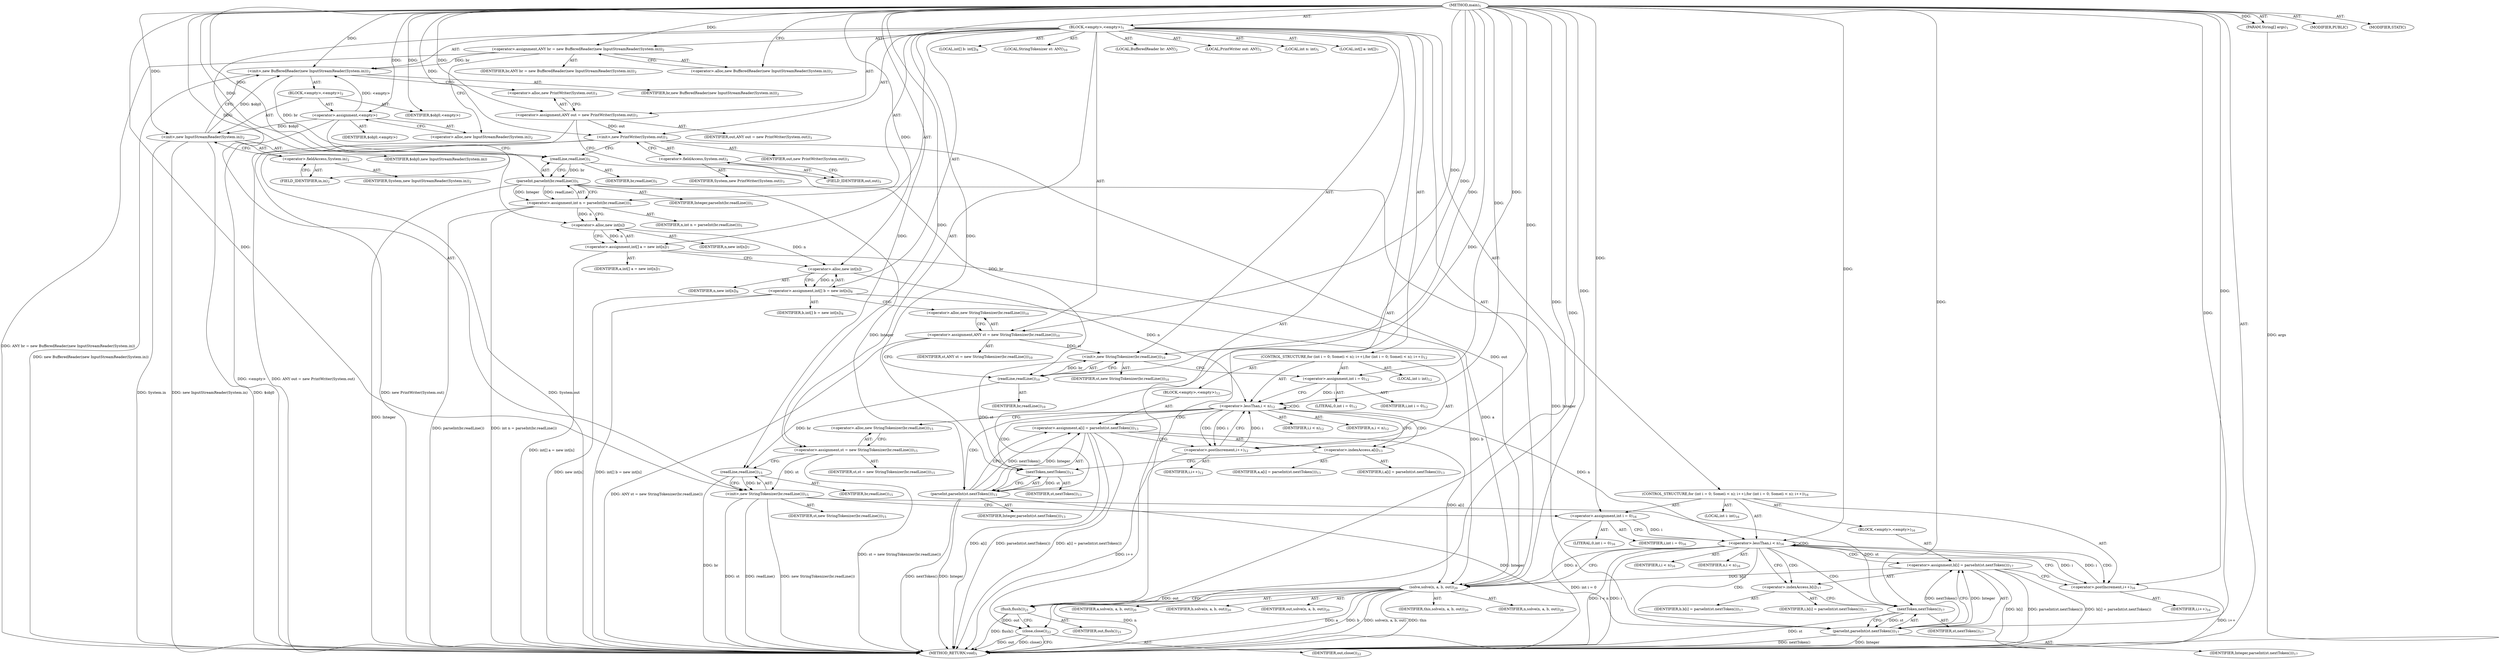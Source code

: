 digraph "main" {  
"24" [label = <(METHOD,main)<SUB>1</SUB>> ]
"25" [label = <(PARAM,String[] args)<SUB>1</SUB>> ]
"26" [label = <(BLOCK,&lt;empty&gt;,&lt;empty&gt;)<SUB>1</SUB>> ]
"4" [label = <(LOCAL,BufferedReader br: ANY)<SUB>2</SUB>> ]
"27" [label = <(&lt;operator&gt;.assignment,ANY br = new BufferedReader(new InputStreamReader(System.in)))<SUB>2</SUB>> ]
"28" [label = <(IDENTIFIER,br,ANY br = new BufferedReader(new InputStreamReader(System.in)))<SUB>2</SUB>> ]
"29" [label = <(&lt;operator&gt;.alloc,new BufferedReader(new InputStreamReader(System.in)))<SUB>2</SUB>> ]
"30" [label = <(&lt;init&gt;,new BufferedReader(new InputStreamReader(System.in)))<SUB>2</SUB>> ]
"3" [label = <(IDENTIFIER,br,new BufferedReader(new InputStreamReader(System.in)))<SUB>2</SUB>> ]
"31" [label = <(BLOCK,&lt;empty&gt;,&lt;empty&gt;)<SUB>2</SUB>> ]
"32" [label = <(&lt;operator&gt;.assignment,&lt;empty&gt;)> ]
"33" [label = <(IDENTIFIER,$obj0,&lt;empty&gt;)> ]
"34" [label = <(&lt;operator&gt;.alloc,new InputStreamReader(System.in))<SUB>2</SUB>> ]
"35" [label = <(&lt;init&gt;,new InputStreamReader(System.in))<SUB>2</SUB>> ]
"36" [label = <(IDENTIFIER,$obj0,new InputStreamReader(System.in))> ]
"37" [label = <(&lt;operator&gt;.fieldAccess,System.in)<SUB>2</SUB>> ]
"38" [label = <(IDENTIFIER,System,new InputStreamReader(System.in))<SUB>2</SUB>> ]
"39" [label = <(FIELD_IDENTIFIER,in,in)<SUB>2</SUB>> ]
"40" [label = <(IDENTIFIER,$obj0,&lt;empty&gt;)> ]
"6" [label = <(LOCAL,PrintWriter out: ANY)<SUB>3</SUB>> ]
"41" [label = <(&lt;operator&gt;.assignment,ANY out = new PrintWriter(System.out))<SUB>3</SUB>> ]
"42" [label = <(IDENTIFIER,out,ANY out = new PrintWriter(System.out))<SUB>3</SUB>> ]
"43" [label = <(&lt;operator&gt;.alloc,new PrintWriter(System.out))<SUB>3</SUB>> ]
"44" [label = <(&lt;init&gt;,new PrintWriter(System.out))<SUB>3</SUB>> ]
"5" [label = <(IDENTIFIER,out,new PrintWriter(System.out))<SUB>3</SUB>> ]
"45" [label = <(&lt;operator&gt;.fieldAccess,System.out)<SUB>3</SUB>> ]
"46" [label = <(IDENTIFIER,System,new PrintWriter(System.out))<SUB>3</SUB>> ]
"47" [label = <(FIELD_IDENTIFIER,out,out)<SUB>3</SUB>> ]
"48" [label = <(LOCAL,int n: int)<SUB>5</SUB>> ]
"49" [label = <(&lt;operator&gt;.assignment,int n = parseInt(br.readLine()))<SUB>5</SUB>> ]
"50" [label = <(IDENTIFIER,n,int n = parseInt(br.readLine()))<SUB>5</SUB>> ]
"51" [label = <(parseInt,parseInt(br.readLine()))<SUB>5</SUB>> ]
"52" [label = <(IDENTIFIER,Integer,parseInt(br.readLine()))<SUB>5</SUB>> ]
"53" [label = <(readLine,readLine())<SUB>5</SUB>> ]
"54" [label = <(IDENTIFIER,br,readLine())<SUB>5</SUB>> ]
"55" [label = <(LOCAL,int[] a: int[])<SUB>7</SUB>> ]
"56" [label = <(&lt;operator&gt;.assignment,int[] a = new int[n])<SUB>7</SUB>> ]
"57" [label = <(IDENTIFIER,a,int[] a = new int[n])<SUB>7</SUB>> ]
"58" [label = <(&lt;operator&gt;.alloc,new int[n])> ]
"59" [label = <(IDENTIFIER,n,new int[n])<SUB>7</SUB>> ]
"60" [label = <(LOCAL,int[] b: int[])<SUB>8</SUB>> ]
"61" [label = <(&lt;operator&gt;.assignment,int[] b = new int[n])<SUB>8</SUB>> ]
"62" [label = <(IDENTIFIER,b,int[] b = new int[n])<SUB>8</SUB>> ]
"63" [label = <(&lt;operator&gt;.alloc,new int[n])> ]
"64" [label = <(IDENTIFIER,n,new int[n])<SUB>8</SUB>> ]
"8" [label = <(LOCAL,StringTokenizer st: ANY)<SUB>10</SUB>> ]
"65" [label = <(&lt;operator&gt;.assignment,ANY st = new StringTokenizer(br.readLine()))<SUB>10</SUB>> ]
"66" [label = <(IDENTIFIER,st,ANY st = new StringTokenizer(br.readLine()))<SUB>10</SUB>> ]
"67" [label = <(&lt;operator&gt;.alloc,new StringTokenizer(br.readLine()))<SUB>10</SUB>> ]
"68" [label = <(&lt;init&gt;,new StringTokenizer(br.readLine()))<SUB>10</SUB>> ]
"7" [label = <(IDENTIFIER,st,new StringTokenizer(br.readLine()))<SUB>10</SUB>> ]
"69" [label = <(readLine,readLine())<SUB>10</SUB>> ]
"70" [label = <(IDENTIFIER,br,readLine())<SUB>10</SUB>> ]
"71" [label = <(CONTROL_STRUCTURE,for (int i = 0; Some(i &lt; n); i++),for (int i = 0; Some(i &lt; n); i++))<SUB>12</SUB>> ]
"72" [label = <(LOCAL,int i: int)<SUB>12</SUB>> ]
"73" [label = <(&lt;operator&gt;.assignment,int i = 0)<SUB>12</SUB>> ]
"74" [label = <(IDENTIFIER,i,int i = 0)<SUB>12</SUB>> ]
"75" [label = <(LITERAL,0,int i = 0)<SUB>12</SUB>> ]
"76" [label = <(&lt;operator&gt;.lessThan,i &lt; n)<SUB>12</SUB>> ]
"77" [label = <(IDENTIFIER,i,i &lt; n)<SUB>12</SUB>> ]
"78" [label = <(IDENTIFIER,n,i &lt; n)<SUB>12</SUB>> ]
"79" [label = <(&lt;operator&gt;.postIncrement,i++)<SUB>12</SUB>> ]
"80" [label = <(IDENTIFIER,i,i++)<SUB>12</SUB>> ]
"81" [label = <(BLOCK,&lt;empty&gt;,&lt;empty&gt;)<SUB>12</SUB>> ]
"82" [label = <(&lt;operator&gt;.assignment,a[i] = parseInt(st.nextToken()))<SUB>13</SUB>> ]
"83" [label = <(&lt;operator&gt;.indexAccess,a[i])<SUB>13</SUB>> ]
"84" [label = <(IDENTIFIER,a,a[i] = parseInt(st.nextToken()))<SUB>13</SUB>> ]
"85" [label = <(IDENTIFIER,i,a[i] = parseInt(st.nextToken()))<SUB>13</SUB>> ]
"86" [label = <(parseInt,parseInt(st.nextToken()))<SUB>13</SUB>> ]
"87" [label = <(IDENTIFIER,Integer,parseInt(st.nextToken()))<SUB>13</SUB>> ]
"88" [label = <(nextToken,nextToken())<SUB>13</SUB>> ]
"89" [label = <(IDENTIFIER,st,nextToken())<SUB>13</SUB>> ]
"90" [label = <(&lt;operator&gt;.assignment,st = new StringTokenizer(br.readLine()))<SUB>15</SUB>> ]
"91" [label = <(IDENTIFIER,st,st = new StringTokenizer(br.readLine()))<SUB>15</SUB>> ]
"92" [label = <(&lt;operator&gt;.alloc,new StringTokenizer(br.readLine()))<SUB>15</SUB>> ]
"93" [label = <(&lt;init&gt;,new StringTokenizer(br.readLine()))<SUB>15</SUB>> ]
"9" [label = <(IDENTIFIER,st,new StringTokenizer(br.readLine()))<SUB>15</SUB>> ]
"94" [label = <(readLine,readLine())<SUB>15</SUB>> ]
"95" [label = <(IDENTIFIER,br,readLine())<SUB>15</SUB>> ]
"96" [label = <(CONTROL_STRUCTURE,for (int i = 0; Some(i &lt; n); i++),for (int i = 0; Some(i &lt; n); i++))<SUB>16</SUB>> ]
"97" [label = <(LOCAL,int i: int)<SUB>16</SUB>> ]
"98" [label = <(&lt;operator&gt;.assignment,int i = 0)<SUB>16</SUB>> ]
"99" [label = <(IDENTIFIER,i,int i = 0)<SUB>16</SUB>> ]
"100" [label = <(LITERAL,0,int i = 0)<SUB>16</SUB>> ]
"101" [label = <(&lt;operator&gt;.lessThan,i &lt; n)<SUB>16</SUB>> ]
"102" [label = <(IDENTIFIER,i,i &lt; n)<SUB>16</SUB>> ]
"103" [label = <(IDENTIFIER,n,i &lt; n)<SUB>16</SUB>> ]
"104" [label = <(&lt;operator&gt;.postIncrement,i++)<SUB>16</SUB>> ]
"105" [label = <(IDENTIFIER,i,i++)<SUB>16</SUB>> ]
"106" [label = <(BLOCK,&lt;empty&gt;,&lt;empty&gt;)<SUB>16</SUB>> ]
"107" [label = <(&lt;operator&gt;.assignment,b[i] = parseInt(st.nextToken()))<SUB>17</SUB>> ]
"108" [label = <(&lt;operator&gt;.indexAccess,b[i])<SUB>17</SUB>> ]
"109" [label = <(IDENTIFIER,b,b[i] = parseInt(st.nextToken()))<SUB>17</SUB>> ]
"110" [label = <(IDENTIFIER,i,b[i] = parseInt(st.nextToken()))<SUB>17</SUB>> ]
"111" [label = <(parseInt,parseInt(st.nextToken()))<SUB>17</SUB>> ]
"112" [label = <(IDENTIFIER,Integer,parseInt(st.nextToken()))<SUB>17</SUB>> ]
"113" [label = <(nextToken,nextToken())<SUB>17</SUB>> ]
"114" [label = <(IDENTIFIER,st,nextToken())<SUB>17</SUB>> ]
"115" [label = <(solve,solve(n, a, b, out))<SUB>20</SUB>> ]
"116" [label = <(IDENTIFIER,this,solve(n, a, b, out))<SUB>20</SUB>> ]
"117" [label = <(IDENTIFIER,n,solve(n, a, b, out))<SUB>20</SUB>> ]
"118" [label = <(IDENTIFIER,a,solve(n, a, b, out))<SUB>20</SUB>> ]
"119" [label = <(IDENTIFIER,b,solve(n, a, b, out))<SUB>20</SUB>> ]
"120" [label = <(IDENTIFIER,out,solve(n, a, b, out))<SUB>20</SUB>> ]
"121" [label = <(flush,flush())<SUB>21</SUB>> ]
"122" [label = <(IDENTIFIER,out,flush())<SUB>21</SUB>> ]
"123" [label = <(close,close())<SUB>22</SUB>> ]
"124" [label = <(IDENTIFIER,out,close())<SUB>22</SUB>> ]
"125" [label = <(MODIFIER,PUBLIC)> ]
"126" [label = <(MODIFIER,STATIC)> ]
"127" [label = <(METHOD_RETURN,void)<SUB>1</SUB>> ]
  "24" -> "25"  [ label = "AST: "] 
  "24" -> "26"  [ label = "AST: "] 
  "24" -> "125"  [ label = "AST: "] 
  "24" -> "126"  [ label = "AST: "] 
  "24" -> "127"  [ label = "AST: "] 
  "26" -> "4"  [ label = "AST: "] 
  "26" -> "27"  [ label = "AST: "] 
  "26" -> "30"  [ label = "AST: "] 
  "26" -> "6"  [ label = "AST: "] 
  "26" -> "41"  [ label = "AST: "] 
  "26" -> "44"  [ label = "AST: "] 
  "26" -> "48"  [ label = "AST: "] 
  "26" -> "49"  [ label = "AST: "] 
  "26" -> "55"  [ label = "AST: "] 
  "26" -> "56"  [ label = "AST: "] 
  "26" -> "60"  [ label = "AST: "] 
  "26" -> "61"  [ label = "AST: "] 
  "26" -> "8"  [ label = "AST: "] 
  "26" -> "65"  [ label = "AST: "] 
  "26" -> "68"  [ label = "AST: "] 
  "26" -> "71"  [ label = "AST: "] 
  "26" -> "90"  [ label = "AST: "] 
  "26" -> "93"  [ label = "AST: "] 
  "26" -> "96"  [ label = "AST: "] 
  "26" -> "115"  [ label = "AST: "] 
  "26" -> "121"  [ label = "AST: "] 
  "26" -> "123"  [ label = "AST: "] 
  "27" -> "28"  [ label = "AST: "] 
  "27" -> "29"  [ label = "AST: "] 
  "30" -> "3"  [ label = "AST: "] 
  "30" -> "31"  [ label = "AST: "] 
  "31" -> "32"  [ label = "AST: "] 
  "31" -> "35"  [ label = "AST: "] 
  "31" -> "40"  [ label = "AST: "] 
  "32" -> "33"  [ label = "AST: "] 
  "32" -> "34"  [ label = "AST: "] 
  "35" -> "36"  [ label = "AST: "] 
  "35" -> "37"  [ label = "AST: "] 
  "37" -> "38"  [ label = "AST: "] 
  "37" -> "39"  [ label = "AST: "] 
  "41" -> "42"  [ label = "AST: "] 
  "41" -> "43"  [ label = "AST: "] 
  "44" -> "5"  [ label = "AST: "] 
  "44" -> "45"  [ label = "AST: "] 
  "45" -> "46"  [ label = "AST: "] 
  "45" -> "47"  [ label = "AST: "] 
  "49" -> "50"  [ label = "AST: "] 
  "49" -> "51"  [ label = "AST: "] 
  "51" -> "52"  [ label = "AST: "] 
  "51" -> "53"  [ label = "AST: "] 
  "53" -> "54"  [ label = "AST: "] 
  "56" -> "57"  [ label = "AST: "] 
  "56" -> "58"  [ label = "AST: "] 
  "58" -> "59"  [ label = "AST: "] 
  "61" -> "62"  [ label = "AST: "] 
  "61" -> "63"  [ label = "AST: "] 
  "63" -> "64"  [ label = "AST: "] 
  "65" -> "66"  [ label = "AST: "] 
  "65" -> "67"  [ label = "AST: "] 
  "68" -> "7"  [ label = "AST: "] 
  "68" -> "69"  [ label = "AST: "] 
  "69" -> "70"  [ label = "AST: "] 
  "71" -> "72"  [ label = "AST: "] 
  "71" -> "73"  [ label = "AST: "] 
  "71" -> "76"  [ label = "AST: "] 
  "71" -> "79"  [ label = "AST: "] 
  "71" -> "81"  [ label = "AST: "] 
  "73" -> "74"  [ label = "AST: "] 
  "73" -> "75"  [ label = "AST: "] 
  "76" -> "77"  [ label = "AST: "] 
  "76" -> "78"  [ label = "AST: "] 
  "79" -> "80"  [ label = "AST: "] 
  "81" -> "82"  [ label = "AST: "] 
  "82" -> "83"  [ label = "AST: "] 
  "82" -> "86"  [ label = "AST: "] 
  "83" -> "84"  [ label = "AST: "] 
  "83" -> "85"  [ label = "AST: "] 
  "86" -> "87"  [ label = "AST: "] 
  "86" -> "88"  [ label = "AST: "] 
  "88" -> "89"  [ label = "AST: "] 
  "90" -> "91"  [ label = "AST: "] 
  "90" -> "92"  [ label = "AST: "] 
  "93" -> "9"  [ label = "AST: "] 
  "93" -> "94"  [ label = "AST: "] 
  "94" -> "95"  [ label = "AST: "] 
  "96" -> "97"  [ label = "AST: "] 
  "96" -> "98"  [ label = "AST: "] 
  "96" -> "101"  [ label = "AST: "] 
  "96" -> "104"  [ label = "AST: "] 
  "96" -> "106"  [ label = "AST: "] 
  "98" -> "99"  [ label = "AST: "] 
  "98" -> "100"  [ label = "AST: "] 
  "101" -> "102"  [ label = "AST: "] 
  "101" -> "103"  [ label = "AST: "] 
  "104" -> "105"  [ label = "AST: "] 
  "106" -> "107"  [ label = "AST: "] 
  "107" -> "108"  [ label = "AST: "] 
  "107" -> "111"  [ label = "AST: "] 
  "108" -> "109"  [ label = "AST: "] 
  "108" -> "110"  [ label = "AST: "] 
  "111" -> "112"  [ label = "AST: "] 
  "111" -> "113"  [ label = "AST: "] 
  "113" -> "114"  [ label = "AST: "] 
  "115" -> "116"  [ label = "AST: "] 
  "115" -> "117"  [ label = "AST: "] 
  "115" -> "118"  [ label = "AST: "] 
  "115" -> "119"  [ label = "AST: "] 
  "115" -> "120"  [ label = "AST: "] 
  "121" -> "122"  [ label = "AST: "] 
  "123" -> "124"  [ label = "AST: "] 
  "27" -> "34"  [ label = "CFG: "] 
  "30" -> "43"  [ label = "CFG: "] 
  "41" -> "47"  [ label = "CFG: "] 
  "44" -> "53"  [ label = "CFG: "] 
  "49" -> "58"  [ label = "CFG: "] 
  "56" -> "63"  [ label = "CFG: "] 
  "61" -> "67"  [ label = "CFG: "] 
  "65" -> "69"  [ label = "CFG: "] 
  "68" -> "73"  [ label = "CFG: "] 
  "90" -> "94"  [ label = "CFG: "] 
  "93" -> "98"  [ label = "CFG: "] 
  "115" -> "121"  [ label = "CFG: "] 
  "121" -> "123"  [ label = "CFG: "] 
  "123" -> "127"  [ label = "CFG: "] 
  "29" -> "27"  [ label = "CFG: "] 
  "43" -> "41"  [ label = "CFG: "] 
  "45" -> "44"  [ label = "CFG: "] 
  "51" -> "49"  [ label = "CFG: "] 
  "58" -> "56"  [ label = "CFG: "] 
  "63" -> "61"  [ label = "CFG: "] 
  "67" -> "65"  [ label = "CFG: "] 
  "69" -> "68"  [ label = "CFG: "] 
  "73" -> "76"  [ label = "CFG: "] 
  "76" -> "83"  [ label = "CFG: "] 
  "76" -> "92"  [ label = "CFG: "] 
  "79" -> "76"  [ label = "CFG: "] 
  "92" -> "90"  [ label = "CFG: "] 
  "94" -> "93"  [ label = "CFG: "] 
  "98" -> "101"  [ label = "CFG: "] 
  "101" -> "108"  [ label = "CFG: "] 
  "101" -> "115"  [ label = "CFG: "] 
  "104" -> "101"  [ label = "CFG: "] 
  "32" -> "39"  [ label = "CFG: "] 
  "35" -> "30"  [ label = "CFG: "] 
  "47" -> "45"  [ label = "CFG: "] 
  "53" -> "51"  [ label = "CFG: "] 
  "82" -> "79"  [ label = "CFG: "] 
  "107" -> "104"  [ label = "CFG: "] 
  "34" -> "32"  [ label = "CFG: "] 
  "37" -> "35"  [ label = "CFG: "] 
  "83" -> "88"  [ label = "CFG: "] 
  "86" -> "82"  [ label = "CFG: "] 
  "108" -> "113"  [ label = "CFG: "] 
  "111" -> "107"  [ label = "CFG: "] 
  "39" -> "37"  [ label = "CFG: "] 
  "88" -> "86"  [ label = "CFG: "] 
  "113" -> "111"  [ label = "CFG: "] 
  "24" -> "29"  [ label = "CFG: "] 
  "25" -> "127"  [ label = "DDG: args"] 
  "27" -> "127"  [ label = "DDG: ANY br = new BufferedReader(new InputStreamReader(System.in))"] 
  "32" -> "127"  [ label = "DDG: &lt;empty&gt;"] 
  "35" -> "127"  [ label = "DDG: $obj0"] 
  "35" -> "127"  [ label = "DDG: System.in"] 
  "35" -> "127"  [ label = "DDG: new InputStreamReader(System.in)"] 
  "30" -> "127"  [ label = "DDG: new BufferedReader(new InputStreamReader(System.in))"] 
  "41" -> "127"  [ label = "DDG: ANY out = new PrintWriter(System.out)"] 
  "44" -> "127"  [ label = "DDG: System.out"] 
  "44" -> "127"  [ label = "DDG: new PrintWriter(System.out)"] 
  "51" -> "127"  [ label = "DDG: Integer"] 
  "49" -> "127"  [ label = "DDG: parseInt(br.readLine())"] 
  "49" -> "127"  [ label = "DDG: int n = parseInt(br.readLine())"] 
  "56" -> "127"  [ label = "DDG: int[] a = new int[n]"] 
  "61" -> "127"  [ label = "DDG: new int[n]"] 
  "61" -> "127"  [ label = "DDG: int[] b = new int[n]"] 
  "65" -> "127"  [ label = "DDG: ANY st = new StringTokenizer(br.readLine())"] 
  "90" -> "127"  [ label = "DDG: st = new StringTokenizer(br.readLine())"] 
  "93" -> "127"  [ label = "DDG: st"] 
  "94" -> "127"  [ label = "DDG: br"] 
  "93" -> "127"  [ label = "DDG: readLine()"] 
  "93" -> "127"  [ label = "DDG: new StringTokenizer(br.readLine())"] 
  "98" -> "127"  [ label = "DDG: int i = 0"] 
  "101" -> "127"  [ label = "DDG: i"] 
  "101" -> "127"  [ label = "DDG: i &lt; n"] 
  "115" -> "127"  [ label = "DDG: n"] 
  "115" -> "127"  [ label = "DDG: a"] 
  "115" -> "127"  [ label = "DDG: b"] 
  "115" -> "127"  [ label = "DDG: solve(n, a, b, out)"] 
  "121" -> "127"  [ label = "DDG: flush()"] 
  "123" -> "127"  [ label = "DDG: out"] 
  "123" -> "127"  [ label = "DDG: close()"] 
  "107" -> "127"  [ label = "DDG: b[i]"] 
  "111" -> "127"  [ label = "DDG: Integer"] 
  "113" -> "127"  [ label = "DDG: st"] 
  "111" -> "127"  [ label = "DDG: nextToken()"] 
  "107" -> "127"  [ label = "DDG: parseInt(st.nextToken())"] 
  "107" -> "127"  [ label = "DDG: b[i] = parseInt(st.nextToken())"] 
  "104" -> "127"  [ label = "DDG: i++"] 
  "82" -> "127"  [ label = "DDG: a[i]"] 
  "86" -> "127"  [ label = "DDG: Integer"] 
  "86" -> "127"  [ label = "DDG: nextToken()"] 
  "82" -> "127"  [ label = "DDG: parseInt(st.nextToken())"] 
  "82" -> "127"  [ label = "DDG: a[i] = parseInt(st.nextToken())"] 
  "79" -> "127"  [ label = "DDG: i++"] 
  "115" -> "127"  [ label = "DDG: this"] 
  "24" -> "25"  [ label = "DDG: "] 
  "24" -> "27"  [ label = "DDG: "] 
  "24" -> "41"  [ label = "DDG: "] 
  "51" -> "49"  [ label = "DDG: Integer"] 
  "51" -> "49"  [ label = "DDG: readLine()"] 
  "58" -> "56"  [ label = "DDG: n"] 
  "63" -> "61"  [ label = "DDG: n"] 
  "24" -> "65"  [ label = "DDG: "] 
  "24" -> "90"  [ label = "DDG: "] 
  "27" -> "30"  [ label = "DDG: br"] 
  "24" -> "30"  [ label = "DDG: "] 
  "32" -> "30"  [ label = "DDG: &lt;empty&gt;"] 
  "35" -> "30"  [ label = "DDG: $obj0"] 
  "41" -> "44"  [ label = "DDG: out"] 
  "24" -> "44"  [ label = "DDG: "] 
  "65" -> "68"  [ label = "DDG: st"] 
  "24" -> "68"  [ label = "DDG: "] 
  "69" -> "68"  [ label = "DDG: br"] 
  "24" -> "73"  [ label = "DDG: "] 
  "90" -> "93"  [ label = "DDG: st"] 
  "24" -> "93"  [ label = "DDG: "] 
  "94" -> "93"  [ label = "DDG: br"] 
  "24" -> "98"  [ label = "DDG: "] 
  "24" -> "115"  [ label = "DDG: "] 
  "101" -> "115"  [ label = "DDG: n"] 
  "56" -> "115"  [ label = "DDG: a"] 
  "82" -> "115"  [ label = "DDG: a[i]"] 
  "61" -> "115"  [ label = "DDG: b"] 
  "107" -> "115"  [ label = "DDG: b[i]"] 
  "44" -> "115"  [ label = "DDG: out"] 
  "115" -> "121"  [ label = "DDG: out"] 
  "24" -> "121"  [ label = "DDG: "] 
  "121" -> "123"  [ label = "DDG: out"] 
  "24" -> "123"  [ label = "DDG: "] 
  "24" -> "32"  [ label = "DDG: "] 
  "24" -> "40"  [ label = "DDG: "] 
  "24" -> "51"  [ label = "DDG: "] 
  "53" -> "51"  [ label = "DDG: br"] 
  "49" -> "58"  [ label = "DDG: n"] 
  "24" -> "58"  [ label = "DDG: "] 
  "58" -> "63"  [ label = "DDG: n"] 
  "24" -> "63"  [ label = "DDG: "] 
  "53" -> "69"  [ label = "DDG: br"] 
  "24" -> "69"  [ label = "DDG: "] 
  "73" -> "76"  [ label = "DDG: i"] 
  "79" -> "76"  [ label = "DDG: i"] 
  "24" -> "76"  [ label = "DDG: "] 
  "63" -> "76"  [ label = "DDG: n"] 
  "76" -> "79"  [ label = "DDG: i"] 
  "24" -> "79"  [ label = "DDG: "] 
  "86" -> "82"  [ label = "DDG: Integer"] 
  "86" -> "82"  [ label = "DDG: nextToken()"] 
  "69" -> "94"  [ label = "DDG: br"] 
  "24" -> "94"  [ label = "DDG: "] 
  "98" -> "101"  [ label = "DDG: i"] 
  "104" -> "101"  [ label = "DDG: i"] 
  "24" -> "101"  [ label = "DDG: "] 
  "76" -> "101"  [ label = "DDG: n"] 
  "101" -> "104"  [ label = "DDG: i"] 
  "24" -> "104"  [ label = "DDG: "] 
  "111" -> "107"  [ label = "DDG: Integer"] 
  "111" -> "107"  [ label = "DDG: nextToken()"] 
  "32" -> "35"  [ label = "DDG: $obj0"] 
  "24" -> "35"  [ label = "DDG: "] 
  "30" -> "53"  [ label = "DDG: br"] 
  "24" -> "53"  [ label = "DDG: "] 
  "51" -> "86"  [ label = "DDG: Integer"] 
  "24" -> "86"  [ label = "DDG: "] 
  "88" -> "86"  [ label = "DDG: st"] 
  "51" -> "111"  [ label = "DDG: Integer"] 
  "86" -> "111"  [ label = "DDG: Integer"] 
  "24" -> "111"  [ label = "DDG: "] 
  "113" -> "111"  [ label = "DDG: st"] 
  "68" -> "88"  [ label = "DDG: st"] 
  "24" -> "88"  [ label = "DDG: "] 
  "93" -> "113"  [ label = "DDG: st"] 
  "24" -> "113"  [ label = "DDG: "] 
  "76" -> "83"  [ label = "CDG: "] 
  "76" -> "88"  [ label = "CDG: "] 
  "76" -> "76"  [ label = "CDG: "] 
  "76" -> "82"  [ label = "CDG: "] 
  "76" -> "79"  [ label = "CDG: "] 
  "76" -> "86"  [ label = "CDG: "] 
  "101" -> "107"  [ label = "CDG: "] 
  "101" -> "113"  [ label = "CDG: "] 
  "101" -> "104"  [ label = "CDG: "] 
  "101" -> "101"  [ label = "CDG: "] 
  "101" -> "108"  [ label = "CDG: "] 
  "101" -> "111"  [ label = "CDG: "] 
}
